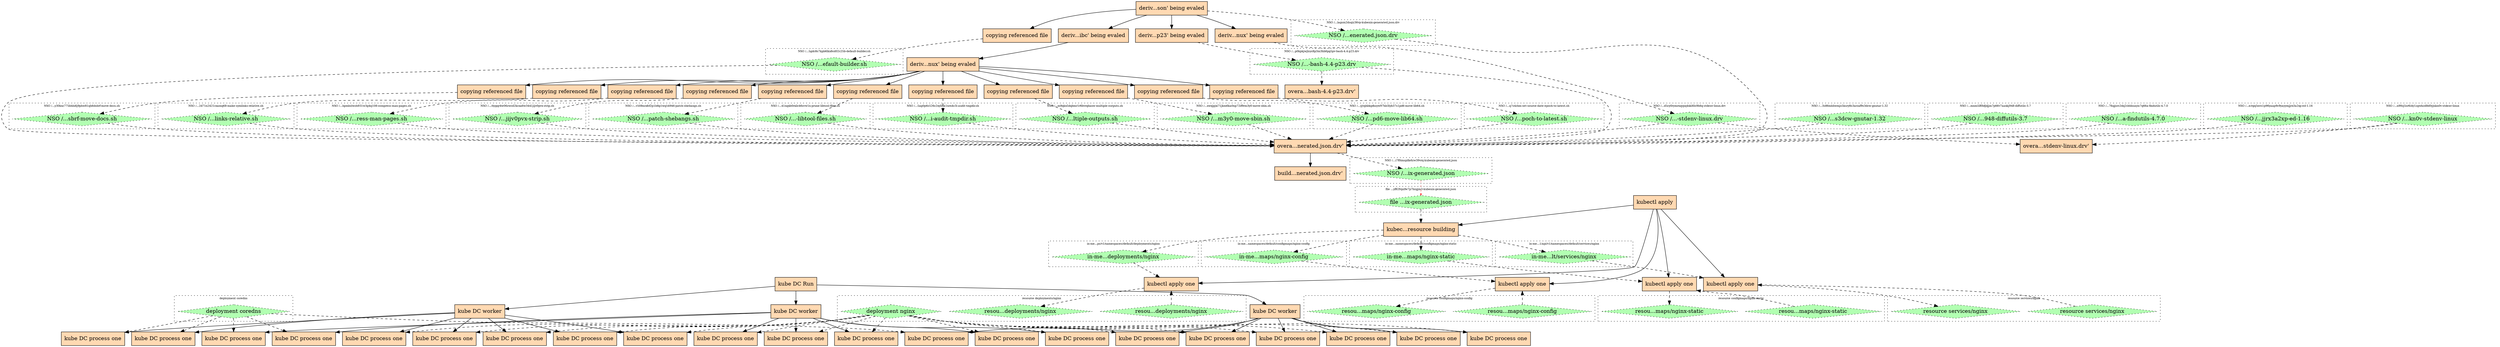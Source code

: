digraph u {
node [style=filled];
"89154931130416" [id="89154931130416" label="copying referenced file" shape=rectangle fillcolor="#FFD9B2"]
"89154931130415" [id="89154931130415" label="deriv...son' being evaled" shape=rectangle fillcolor="#FFD9B2"]
"89154931130435" [id="89154931130435" label="copying referenced file" shape=rectangle fillcolor="#FFD9B2"]
"89154931130436" [id="89154931130436" label="copying referenced file" shape=rectangle fillcolor="#FFD9B2"]
"89154931130437" [id="89154931130437" label="copying referenced file" shape=rectangle fillcolor="#FFD9B2"]
"89154931130438" [id="89154931130438" label="copying referenced file" shape=rectangle fillcolor="#FFD9B2"]
"89154931130439" [id="89154931130439" label="copying referenced file" shape=rectangle fillcolor="#FFD9B2"]
"89154931130440" [id="89154931130440" label="copying referenced file" shape=rectangle fillcolor="#FFD9B2"]
"89154931130441" [id="89154931130441" label="copying referenced file" shape=rectangle fillcolor="#FFD9B2"]
"89154931130442" [id="89154931130442" label="copying referenced file" shape=rectangle fillcolor="#FFD9B2"]
"89154931130443" [id="89154931130443" label="copying referenced file" shape=rectangle fillcolor="#FFD9B2"]
"89154931130444" [id="89154931130444" label="copying referenced file" shape=rectangle fillcolor="#FFD9B2"]
"89154931130445" [id="89154931130445" label="copying referenced file" shape=rectangle fillcolor="#FFD9B2"]
"89154931130433" [id="89154931130433" label="deriv...nux' being evaled" shape=rectangle fillcolor="#FFD9B2"]
"89154931130424" [id="89154931130424" label="deriv...ibc' being evaled" shape=rectangle fillcolor="#FFD9B2"]
"89154931130739" [id="89154931130739" label="deriv...p23' being evaled" shape=rectangle fillcolor="#FFD9B2"]
"89154931130883" [id="89154931130883" label="deriv...nux' being evaled" shape=rectangle fillcolor="#FFD9B2"]
"60967060766726" [id="60967060766726" label="overa...stdenv-linux.drv'" shape=rectangle fillcolor="#FFD9B2"]
"60967060766725" [id="60967060766725" label="overa...bash-4.4-p23.drv'" shape=rectangle fillcolor="#FFD9B2"]
"60967060766727" [id="60967060766727" label="build...nerated.json.drv'" shape=rectangle fillcolor="#FFD9B2"]
"60967060766724" [id="60967060766724" label="overa...nerated.json.drv'" shape=rectangle fillcolor="#FFD9B2"]
"ex://kube-DeploymentController-Run-01EJP9R4ETBCWRTMARMD3SRW6M" [id="ex://kube-DeploymentController-Run-01EJP9R4ETBCWRTMARMD3SRW6M" label="kube DC Run" shape=rectangle fillcolor="#FFD9B2"]
"ex://kube-DeploymentController-worker-01EJP9R6QFH6H43Q6CWFY2PJMR" [id="ex://kube-DeploymentController-worker-01EJP9R6QFH6H43Q6CWFY2PJMR" label="kube DC worker" shape=rectangle fillcolor="#FFD9B2"]
"ex://kube-DeploymentController-worker-01EJP9R6Q7E8JR50CQTPKDW2SS" [id="ex://kube-DeploymentController-worker-01EJP9R6Q7E8JR50CQTPKDW2SS" label="kube DC worker" shape=rectangle fillcolor="#FFD9B2"]
"ex://kube-DeploymentController-worker-01EJP9R6Q8JJ01VPENHSEEAGFV" [id="ex://kube-DeploymentController-worker-01EJP9R6Q8JJ01VPENHSEEAGFV" label="kube DC worker" shape=rectangle fillcolor="#FFD9B2"]
"ex://kube-DeploymentController-worker-processNextWorkItem-01EJP9R9DQMVTFBF07CYJQM5CF" [id="ex://kube-DeploymentController-worker-processNextWorkItem-01EJP9R9DQMVTFBF07CYJQM5CF" label="kube DC process one" shape=rectangle fillcolor="#FFD9B2"]
"ex://kube-DeploymentController-worker-processNextWorkItem-01EJP9RDSXB6Z116C8JAEG6CRF" [id="ex://kube-DeploymentController-worker-processNextWorkItem-01EJP9RDSXB6Z116C8JAEG6CRF" label="kube DC process one" shape=rectangle fillcolor="#FFD9B2"]
"ex://kube-DeploymentController-worker-processNextWorkItem-01EJP9RTNH8ERENR0A5JR7W7FJ" [id="ex://kube-DeploymentController-worker-processNextWorkItem-01EJP9RTNH8ERENR0A5JR7W7FJ" label="kube DC process one" shape=rectangle fillcolor="#FFD9B2"]
"ex://kube-DeploymentController-worker-processNextWorkItem-01EJP9RE72V4KXXSKCYZ6PDSEZ" [id="ex://kube-DeploymentController-worker-processNextWorkItem-01EJP9RE72V4KXXSKCYZ6PDSEZ" label="kube DC process one" shape=rectangle fillcolor="#FFD9B2"]
"ex://kube-DeploymentController-worker-processNextWorkItem-01EJP9RXYFQKCGXANTJXHM6S6Y" [id="ex://kube-DeploymentController-worker-processNextWorkItem-01EJP9RXYFQKCGXANTJXHM6S6Y" label="kube DC process one" shape=rectangle fillcolor="#FFD9B2"]
"ex://kubectl-apply-builder-01EJP9RCQ1Y5Q05S9BEP0N17D2" [id="ex://kubectl-apply-builder-01EJP9RCQ1Y5Q05S9BEP0N17D2" label="kubec...resource building" shape=rectangle fillcolor="#FFD9B2"]
"ex://kubectl-apply-one-01EJP9RDP6M59FTSSRFK74JKSD" [id="ex://kubectl-apply-one-01EJP9RDP6M59FTSSRFK74JKSD" label="kubectl apply one" shape=rectangle fillcolor="#FFD9B2"]
"ex://kubectl-apply-one-01EJP9RDSYQ8BXNDKD34BPEVV5" [id="ex://kubectl-apply-one-01EJP9RDSYQ8BXNDKD34BPEVV5" label="kubectl apply one" shape=rectangle fillcolor="#FFD9B2"]
"ex://kubectl-apply-one-01EJP9REENA5M3JB3ECSTCDZ3D" [id="ex://kubectl-apply-one-01EJP9REENA5M3JB3ECSTCDZ3D" label="kubectl apply one" shape=rectangle fillcolor="#FFD9B2"]
"ex://kubectl-apply-one-01EJP9REJJBGX9ZERMGAEVWEAY" [id="ex://kubectl-apply-one-01EJP9REJJBGX9ZERMGAEVWEAY" label="kubectl apply one" shape=rectangle fillcolor="#FFD9B2"]
"ex://kubectl-apply-01EJP9RCAVZB25SQGSVJGAV4V9" [id="ex://kubectl-apply-01EJP9RCAVZB25SQGSVJGAV4V9" label="kubectl apply" shape=rectangle fillcolor="#FFD9B2"]
"ex://kube-DeploymentController-worker-processNextWorkItem-01EJP9RR0SB8V90BRMKW65F7D9" [id="ex://kube-DeploymentController-worker-processNextWorkItem-01EJP9RR0SB8V90BRMKW65F7D9" label="kube DC process one" shape=rectangle fillcolor="#FFD9B2"]
"ex://kube-DeploymentController-worker-processNextWorkItem-01EJP9RV4813SGSYFYRYV49J0X" [id="ex://kube-DeploymentController-worker-processNextWorkItem-01EJP9RV4813SGSYFYRYV49J0X" label="kube DC process one" shape=rectangle fillcolor="#FFD9B2"]
"ex://kube-DeploymentController-worker-processNextWorkItem-01EJP9RVQ4HGWHP60XA2J5CSNZ" [id="ex://kube-DeploymentController-worker-processNextWorkItem-01EJP9RVQ4HGWHP60XA2J5CSNZ" label="kube DC process one" shape=rectangle fillcolor="#FFD9B2"]
"ex://kube-DeploymentController-worker-processNextWorkItem-01EJP9RV7AQX4HN3MYH19P8P5V" [id="ex://kube-DeploymentController-worker-processNextWorkItem-01EJP9RV7AQX4HN3MYH19P8P5V" label="kube DC process one" shape=rectangle fillcolor="#FFD9B2"]
"ex://kube-DeploymentController-worker-processNextWorkItem-01EJP9RVHA6DK0V7GN9WH4HFGD" [id="ex://kube-DeploymentController-worker-processNextWorkItem-01EJP9RVHA6DK0V7GN9WH4HFGD" label="kube DC process one" shape=rectangle fillcolor="#FFD9B2"]
"ex://kube-DeploymentController-worker-processNextWorkItem-01EJP9RVM1VE5XY8YYDJR4DVC1" [id="ex://kube-DeploymentController-worker-processNextWorkItem-01EJP9RVM1VE5XY8YYDJR4DVC1" label="kube DC process one" shape=rectangle fillcolor="#FFD9B2"]
"ex://kube-DeploymentController-worker-processNextWorkItem-01EJP9RAMKA8S8S5BMJA0E5MTE" [id="ex://kube-DeploymentController-worker-processNextWorkItem-01EJP9RAMKA8S8S5BMJA0E5MTE" label="kube DC process one" shape=rectangle fillcolor="#FFD9B2"]
"ex://kube-DeploymentController-worker-processNextWorkItem-01EJP9RY0NMZ9J8C72FES14C7Y" [id="ex://kube-DeploymentController-worker-processNextWorkItem-01EJP9RY0NMZ9J8C72FES14C7Y" label="kube DC process one" shape=rectangle fillcolor="#FFD9B2"]
"ex://kube-DeploymentController-worker-processNextWorkItem-01EJP9RX737YVMRJNW04W8MM0Q" [id="ex://kube-DeploymentController-worker-processNextWorkItem-01EJP9RX737YVMRJNW04W8MM0Q" label="kube DC process one" shape=rectangle fillcolor="#FFD9B2"]
"ex://kube-DeploymentController-worker-processNextWorkItem-01EJP9RY2FDEW8G382AJECQ03Z" [id="ex://kube-DeploymentController-worker-processNextWorkItem-01EJP9RY2FDEW8G382AJECQ03Z" label="kube DC process one" shape=rectangle fillcolor="#FFD9B2"]
"ex://kube-DeploymentController-worker-processNextWorkItem-01EJP9R9GH6AWYYQ725XW5A32M" [id="ex://kube-DeploymentController-worker-processNextWorkItem-01EJP9R9GH6AWYYQ725XW5A32M" label="kube DC process one" shape=rectangle fillcolor="#FFD9B2"]
"ex://kube-DeploymentController-worker-processNextWorkItem-01EJP9RDXFMFD27ERA78811GTE" [id="ex://kube-DeploymentController-worker-processNextWorkItem-01EJP9RDXFMFD27ERA78811GTE" label="kube DC process one" shape=rectangle fillcolor="#FFD9B2"]
"ex://kube-DeploymentController-worker-processNextWorkItem-01EJP9RE98R4XKYN7NV8HP95D9" [id="ex://kube-DeploymentController-worker-processNextWorkItem-01EJP9RE98R4XKYN7NV8HP95D9" label="kube DC process one" shape=rectangle fillcolor="#FFD9B2"]
"ex://kube-DeploymentController-worker-processNextWorkItem-01EJP9RVX4KHT1D9DY967NSGFY" [id="ex://kube-DeploymentController-worker-processNextWorkItem-01EJP9RVX4KHT1D9DY967NSGFY" label="kube DC process one" shape=rectangle fillcolor="#FFD9B2"]
"ex://kube-DeploymentController-worker-processNextWorkItem-01EJP9RX9EXDE6QB3NK1MMCKFC" [id="ex://kube-DeploymentController-worker-processNextWorkItem-01EJP9RX9EXDE6QB3NK1MMCKFC" label="kube DC process one" shape=rectangle fillcolor="#FFD9B2"]
"ex://kube-DeploymentController-worker-processNextWorkItem-01EJP9R9FV2M20K553R4BE5CQ5" [id="ex://kube-DeploymentController-worker-processNextWorkItem-01EJP9R9FV2M20K553R4BE5CQ5" label="kube DC process one" shape=rectangle fillcolor="#FFD9B2"]
subgraph "cluster_e:///nix/store/9krlzvny65gdc8s7kpb6lkx8cd02c25b-default-builder.sh" {
id="e:///nix/store/9krlzvny65gdc8s7kpb6lkx8cd02c25b-default-builder.sh";
style=dotted;
fontsize=7;
label="NSO /...5gdc8s7kpb6lkx8cd02c25b-default-builder.sh";
"i:///nix/store/9krlzvny65gdc8s7kpb6lkx8cd02c25b-default-builder.sh";
}
subgraph "cluster_e:///nix/store/mjjy30kxz775bhhi6j9phw81qh6dsbrf-move-docs.sh" {
id="e:///nix/store/mjjy30kxz775bhhi6j9phw81qh6dsbrf-move-docs.sh";
style=dotted;
fontsize=7;
label="NSO /...y30kxz775bhhi6j9phw81qh6dsbrf-move-docs.sh";
"i:///nix/store/mjjy30kxz775bhhi6j9phw81qh6dsbrf-move-docs.sh";
}
subgraph "cluster_e:///nix/store/kxw6q8v6isaqjm702d71n2421cxamq68-make-symlinks-relative.sh" {
id="e:///nix/store/kxw6q8v6isaqjm702d71n2421cxamq68-make-symlinks-relative.sh";
style=dotted;
fontsize=7;
label="NSO /...2d71n2421cxamq68-make-symlinks-relative.sh";
"i:///nix/store/kxw6q8v6isaqjm702d71n2421cxamq68-make-symlinks-relative.sh";
}
subgraph "cluster_e:///nix/store/rvg5a5nwa7cihpmbzlwzh931w3g4q108-compress-man-pages.sh" {
id="e:///nix/store/rvg5a5nwa7cihpmbzlwzh931w3g4q108-compress-man-pages.sh";
style=dotted;
fontsize=7;
label="NSO /...hpmbzlwzh931w3g4q108-compress-man-pages.sh";
"i:///nix/store/rvg5a5nwa7cihpmbzlwzh931w3g4q108-compress-man-pages.sh";
}
subgraph "cluster_e:///nix/store/4ygqr4w06zwcd2kcxa6w3441jijv0pvx-strip.sh" {
id="e:///nix/store/4ygqr4w06zwcd2kcxa6w3441jijv0pvx-strip.sh";
style=dotted;
fontsize=7;
label="NSO /.../4ygqr4w06zwcd2kcxa6w3441jijv0pvx-strip.sh";
"i:///nix/store/4ygqr4w06zwcd2kcxa6w3441jijv0pvx-strip.sh";
}
subgraph "cluster_e:///nix/store/6k829xz9v508ncxfcf2p1b8g1wq54946-patch-shebangs.sh" {
id="e:///nix/store/6k829xz9v508ncxfcf2p1b8g1wq54946-patch-shebangs.sh";
style=dotted;
fontsize=7;
label="NSO /...v508ncxfcf2p1b8g1wq54946-patch-shebangs.sh";
"i:///nix/store/6k829xz9v508ncxfcf2p1b8g1wq54946-patch-shebangs.sh";
}
subgraph "cluster_e:///nix/store/cickvswrvann041nqxb0rxilc46svw1n-prune-libtool-files.sh" {
id="e:///nix/store/cickvswrvann041nqxb0rxilc46svw1n-prune-libtool-files.sh";
style=dotted;
fontsize=7;
label="NSO /...41nqxb0rxilc46svw1n-prune-libtool-files.sh";
"i:///nix/store/cickvswrvann041nqxb0rxilc46svw1n-prune-libtool-files.sh";
}
subgraph "cluster_e:///nix/store/8zxndz5ag0p6s526c2xyllhk1nrn4c3i-audit-tmpdir.sh" {
id="e:///nix/store/8zxndz5ag0p6s526c2xyllhk1nrn4c3i-audit-tmpdir.sh";
style=dotted;
fontsize=7;
label="NSO /...5ag0p6s526c2xyllhk1nrn4c3i-audit-tmpdir.sh";
"i:///nix/store/8zxndz5ag0p6s526c2xyllhk1nrn4c3i-audit-tmpdir.sh";
}
subgraph "cluster_e:///nix/store/1i5y55x4b4m9qkx5dqbmr1r6bvrqbanw-multiple-outputs.sh" {
id="e:///nix/store/1i5y55x4b4m9qkx5dqbmr1r6bvrqbanw-multiple-outputs.sh";
style=dotted;
fontsize=7;
label="NSO /...m9qkx5dqbmr1r6bvrqbanw-multiple-outputs.sh";
"i:///nix/store/1i5y55x4b4m9qkx5dqbmr1r6bvrqbanw-multiple-outputs.sh";
}
subgraph "cluster_e:///nix/store/kd4xwxjpjxi71jkm6ka0np72if9rm3y0-move-sbin.sh" {
id="e:///nix/store/kd4xwxjpjxi71jkm6ka0np72if9rm3y0-move-sbin.sh";
style=dotted;
fontsize=7;
label="NSO /...xwxjpjxi71jkm6ka0np72if9rm3y0-move-sbin.sh";
"i:///nix/store/kd4xwxjpjxi71jkm6ka0np72if9rm3y0-move-sbin.sh";
}
subgraph "cluster_e:///nix/store/fyaryjvghbkpfnsyw97hb3lyb37s1pd6-move-lib64.sh" {
id="e:///nix/store/fyaryjvghbkpfnsyw97hb3lyb37s1pd6-move-lib64.sh";
style=dotted;
fontsize=7;
label="NSO /...yjvghbkpfnsyw97hb3lyb37s1pd6-move-lib64.sh";
"i:///nix/store/fyaryjvghbkpfnsyw97hb3lyb37s1pd6-move-lib64.sh";
}
subgraph "cluster_e:///nix/store/ngg1cv31c8c7bcm2n8ww4g06nq7s4zhm-set-source-date-epoch-to-latest.sh" {
id="e:///nix/store/ngg1cv31c8c7bcm2n8ww4g06nq7s4zhm-set-source-date-epoch-to-latest.sh";
style=dotted;
fontsize=7;
label="NSO /...q7s4zhm-set-source-date-epoch-to-latest.sh";
"i:///nix/store/ngg1cv31c8c7bcm2n8ww4g06nq7s4zhm-set-source-date-epoch-to-latest.sh";
}
subgraph "cluster_en://https://192.168.1.1/api/v1/namespaces/default/services/nginx" {
id="en://https://192.168.1.1/api/v1/namespaces/default/services/nginx";
style=dotted;
fontsize=7;
label="resource services/nginx";
"i://https://192.168.1.1/api/v1/namespaces/default/services/nginx?ulid=01EJP9REKAW44WKNW8CC1A80V0";
"i://https://192.168.1.1/api/v1/namespaces/default/services/nginx?ulid=01EJP9REP7AB85EW3554GWPR7H";
}
subgraph "cluster_e:///nix/store/4qry96ap0kpkjwjlsyc8p3m3hh6pg5pv-bash-4.4-p23.drv" {
id="e:///nix/store/4qry96ap0kpkjwjlsyc8p3m3hh6pg5pv-bash-4.4-p23.drv";
style=dotted;
fontsize=7;
label="NSO /...p0kpkjwjlsyc8p3m3hh6pg5pv-bash-4.4-p23.drv";
"i:///nix/store/4qry96ap0kpkjwjlsyc8p3m3hh6pg5pv-bash-4.4-p23.drv";
}
subgraph "cluster_e:///nix/store/6ik4ci6d5cy0rymrnqypq4xkl6ls9h6q-stdenv-linux.drv" {
id="e:///nix/store/6ik4ci6d5cy0rymrnqypq4xkl6ls9h6q-stdenv-linux.drv";
style=dotted;
fontsize=7;
label="NSO /...d5cy0rymrnqypq4xkl6ls9h6q-stdenv-linux.drv";
"i:///nix/store/6ik4ci6d5cy0rymrnqypq4xkl6ls9h6q-stdenv-linux.drv";
}
subgraph "cluster_e:///nix/store/mkfqzlb86s6c1vr0llagsm2dsqiz36vp-kubenix-generated.json.drv" {
id="e:///nix/store/mkfqzlb86s6c1vr0llagsm2dsqiz36vp-kubenix-generated.json.drv";
style=dotted;
fontsize=7;
label="NSO /...lagsm2dsqiz36vp-kubenix-generated.json.drv";
"i:///nix/store/mkfqzlb86s6c1vr0llagsm2dsqiz36vp-kubenix-generated.json.drv";
}
subgraph "cluster_e:///nix/store/yzpn99zj5sr6i4y1zgwkzd8d0yjnkn0v-stdenv-linux" {
id="e:///nix/store/yzpn99zj5sr6i4y1zgwkzd8d0yjnkn0v-stdenv-linux";
style=dotted;
fontsize=7;
label="NSO /...n99zj5sr6i4y1zgwkzd8d0yjnkn0v-stdenv-linux";
"i:///nix/store/yzpn99zj5sr6i4y1zgwkzd8d0yjnkn0v-stdenv-linux";
}
subgraph "cluster_e:///nix/store/ca3s86mhhwmjs5ksry8s3arzaf9s3dcw-gnutar-1.32" {
id="e:///nix/store/ca3s86mhhwmjs5ksry8s3arzaf9s3dcw-gnutar-1.32";
style=dotted;
fontsize=7;
label="NSO /...3s86mhhwmjs5ksry8s3arzaf9s3dcw-gnutar-1.32";
"i:///nix/store/ca3s86mhhwmjs5ksry8s3arzaf9s3dcw-gnutar-1.32";
}
subgraph "cluster_e:///nix/store/cgldmnm5lf0bfjdjjm7p66v7aaxkj948-diffutils-3.7" {
id="e:///nix/store/cgldmnm5lf0bfjdjjm7p66v7aaxkj948-diffutils-3.7";
style=dotted;
fontsize=7;
label="NSO /...mnm5lf0bfjdjjm7p66v7aaxkj948-diffutils-3.7";
"i:///nix/store/cgldmnm5lf0bfjdjjm7p66v7aaxkj948-diffutils-3.7";
}
subgraph "cluster_e:///nix/store/ql9k257fsgjsrc2dq2cbhhsayis7q66a-findutils-4.7.0" {
id="e:///nix/store/ql9k257fsgjsrc2dq2cbhhsayis7q66a-findutils-4.7.0";
style=dotted;
fontsize=7;
label="NSO /...7fsgjsrc2dq2cbhhsayis7q66a-findutils-4.7.0";
"i:///nix/store/ql9k257fsgjsrc2dq2cbhhsayis7q66a-findutils-4.7.0";
}
subgraph "cluster_e:///nix/store/rgq5nvs1p96yaap9c9yayymjjrx3a2xp-ed-1.16" {
id="e:///nix/store/rgq5nvs1p96yaap9c9yayymjjrx3a2xp-ed-1.16";
style=dotted;
fontsize=7;
label="NSO /...e/rgq5nvs1p96yaap9c9yayymjjrx3a2xp-ed-1.16";
"i:///nix/store/rgq5nvs1p96yaap9c9yayymjjrx3a2xp-ed-1.16";
}
subgraph "cluster_e:///nix/store/ib4k4scpagnidi7f0imsplfa6zw39vrq-kubenix-generated.json" {
id="e:///nix/store/ib4k4scpagnidi7f0imsplfa6zw39vrq-kubenix-generated.json";
style=dotted;
fontsize=7;
label="NSO /...i7f0imsplfa6zw39vrq-kubenix-generated.json";
"i:///nix/store/ib4k4scpagnidi7f0imsplfa6zw39vrq-kubenix-generated.json";
}
subgraph "cluster_en:///apis/apps/v1/namespaces/kube-system/deployments/coredns" {
id="en:///apis/apps/v1/namespaces/kube-system/deployments/coredns";
style=dotted;
fontsize=7;
label="deployment coredns";
"i:///apis/apps/v1/namespaces/kube-system/deployments/coredns?gen=1";
}
subgraph "cluster_en://in-memory-/apis/apps/v1/namespaces/default/deployments/nginx" {
id="en://in-memory-/apis/apps/v1/namespaces/default/deployments/nginx";
style=dotted;
fontsize=7;
label="in-me...ps/v1/namespaces/default/deployments/nginx";
"i://in-memory-/apis/apps/v1/namespaces/default/deployments/nginx?ulid=01EJP9RDM2KBXHW0N01QMZSCTZ";
}
subgraph "cluster_en://in-memory-https://192.168.1.1/api/v1/namespaces/default/configmaps/nginx-config" {
id="en://in-memory-https://192.168.1.1/api/v1/namespaces/default/configmaps/nginx-config";
style=dotted;
fontsize=7;
label="in-me...namespaces/default/configmaps/nginx-config";
"i://in-memory-https://192.168.1.1/api/v1/namespaces/default/configmaps/nginx-config?ulid=01EJP9RDMY6BEN4XZBX83ZX0AW";
}
subgraph "cluster_en://in-memory-https://192.168.1.1/api/v1/namespaces/default/configmaps/nginx-static" {
id="en://in-memory-https://192.168.1.1/api/v1/namespaces/default/configmaps/nginx-static";
style=dotted;
fontsize=7;
label="in-me...namespaces/default/configmaps/nginx-static";
"i://in-memory-https://192.168.1.1/api/v1/namespaces/default/configmaps/nginx-static?ulid=01EJP9RDN6VFPTHWG7P6NBGWFC";
}
subgraph "cluster_en://in-memory-https://192.168.1.1/api/v1/namespaces/default/services/nginx" {
id="en://in-memory-https://192.168.1.1/api/v1/namespaces/default/services/nginx";
style=dotted;
fontsize=7;
label="in-me...1/api/v1/namespaces/default/services/nginx";
"i://in-memory-https://192.168.1.1/api/v1/namespaces/default/services/nginx?ulid=01EJP9RDNKD3K51RJACSTS28PA";
}
subgraph "cluster_en:///apis/apps/v1/namespaces/default/deployments/nginx" {
id="en:///apis/apps/v1/namespaces/default/deployments/nginx";
style=dotted;
fontsize=7;
label="resource deployments/nginx";
"i:///apis/apps/v1/namespaces/default/deployments/nginx?ulid=01EJP9RDPT8G67DTE7VN8XX7CX";
"i:///apis/apps/v1/namespaces/default/deployments/nginx?ulid=01EJP9RDS7VP68NAQGK4CFW6VH";
"i:///apis/apps/v1/namespaces/default/deployments/nginx?gen=1";
}
subgraph "cluster_en://https://192.168.1.1/api/v1/namespaces/default/configmaps/nginx-config" {
id="en://https://192.168.1.1/api/v1/namespaces/default/configmaps/nginx-config";
style=dotted;
fontsize=7;
label="resource configmaps/nginx-config";
"i://https://192.168.1.1/api/v1/namespaces/default/configmaps/nginx-config?ulid=01EJP9RDTFQFNCK6GYB5DNJY0Z";
"i://https://192.168.1.1/api/v1/namespaces/default/configmaps/nginx-config?ulid=01EJP9RE2ZXX51FPC9WT303FQB";
}
subgraph "cluster_en://https://192.168.1.1/api/v1/namespaces/default/configmaps/nginx-static" {
id="en://https://192.168.1.1/api/v1/namespaces/default/configmaps/nginx-static";
style=dotted;
fontsize=7;
label="resource configmaps/nginx-static";
"i://https://192.168.1.1/api/v1/namespaces/default/configmaps/nginx-static?ulid=01EJP9REFBRQDS6A0JNZF73E80";
"i://https://192.168.1.1/api/v1/namespaces/default/configmaps/nginx-static?ulid=01EJP9REHF3W1074H5NWN2MF90";
}
subgraph "cluster_en://file:///nix/store/va46ws49g08xvyf82fvpzfw7p7bzgjm3-kubenix-generated.json" {
id="en://file:///nix/store/va46ws49g08xvyf82fvpzfw7p7bzgjm3-kubenix-generated.json";
style=dotted;
fontsize=7;
label="file ...yf82fvpzfw7p7bzgjm3-kubenix-generated.json";
"i://file:///nix/store/va46ws49g08xvyf82fvpzfw7p7bzgjm3-kubenix-generated.json?ulid=01EJP9RCQ95JT85A4AJNP67V6C";
}
"i:///nix/store/4ygqr4w06zwcd2kcxa6w3441jijv0pvx-strip.sh" [id="i:///nix/store/4ygqr4w06zwcd2kcxa6w3441jijv0pvx-strip.sh" fillcolor="#B2FFB2" label="NSO /...jijv0pvx-strip.sh" style="dotted, filled" shape=diamond];
"i:///nix/store/6k829xz9v508ncxfcf2p1b8g1wq54946-patch-shebangs.sh" [id="i:///nix/store/6k829xz9v508ncxfcf2p1b8g1wq54946-patch-shebangs.sh" fillcolor="#B2FFB2" label="NSO /...patch-shebangs.sh" style="dotted, filled" shape=diamond];
"i:///nix/store/8zxndz5ag0p6s526c2xyllhk1nrn4c3i-audit-tmpdir.sh" [id="i:///nix/store/8zxndz5ag0p6s526c2xyllhk1nrn4c3i-audit-tmpdir.sh" fillcolor="#B2FFB2" label="NSO /...i-audit-tmpdir.sh" style="dotted, filled" shape=diamond];
"i:///nix/store/9krlzvny65gdc8s7kpb6lkx8cd02c25b-default-builder.sh" [id="i:///nix/store/9krlzvny65gdc8s7kpb6lkx8cd02c25b-default-builder.sh" fillcolor="#B2FFB2" label="NSO /...efault-builder.sh" style="dotted, filled" shape=diamond];
"i:///nix/store/cickvswrvann041nqxb0rxilc46svw1n-prune-libtool-files.sh" [id="i:///nix/store/cickvswrvann041nqxb0rxilc46svw1n-prune-libtool-files.sh" fillcolor="#B2FFB2" label="NSO /...-libtool-files.sh" style="dotted, filled" shape=diamond];
"i:///nix/store/kd4xwxjpjxi71jkm6ka0np72if9rm3y0-move-sbin.sh" [id="i:///nix/store/kd4xwxjpjxi71jkm6ka0np72if9rm3y0-move-sbin.sh" fillcolor="#B2FFB2" label="NSO /...m3y0-move-sbin.sh" style="dotted, filled" shape=diamond];
"i:///nix/store/kxw6q8v6isaqjm702d71n2421cxamq68-make-symlinks-relative.sh" [id="i:///nix/store/kxw6q8v6isaqjm702d71n2421cxamq68-make-symlinks-relative.sh" fillcolor="#B2FFB2" label="NSO /...links-relative.sh" style="dotted, filled" shape=diamond];
"i:///nix/store/mjjy30kxz775bhhi6j9phw81qh6dsbrf-move-docs.sh" [id="i:///nix/store/mjjy30kxz775bhhi6j9phw81qh6dsbrf-move-docs.sh" fillcolor="#B2FFB2" label="NSO /...sbrf-move-docs.sh" style="dotted, filled" shape=diamond];
"i:///nix/store/rvg5a5nwa7cihpmbzlwzh931w3g4q108-compress-man-pages.sh" [id="i:///nix/store/rvg5a5nwa7cihpmbzlwzh931w3g4q108-compress-man-pages.sh" fillcolor="#B2FFB2" label="NSO /...ress-man-pages.sh" style="dotted, filled" shape=diamond];
"i:///nix/store/fyaryjvghbkpfnsyw97hb3lyb37s1pd6-move-lib64.sh" [id="i:///nix/store/fyaryjvghbkpfnsyw97hb3lyb37s1pd6-move-lib64.sh" fillcolor="#B2FFB2" label="NSO /...pd6-move-lib64.sh" style="dotted, filled" shape=diamond];
"i:///nix/store/ngg1cv31c8c7bcm2n8ww4g06nq7s4zhm-set-source-date-epoch-to-latest.sh" [id="i:///nix/store/ngg1cv31c8c7bcm2n8ww4g06nq7s4zhm-set-source-date-epoch-to-latest.sh" fillcolor="#B2FFB2" label="NSO /...poch-to-latest.sh" style="dotted, filled" shape=diamond];
"i:///nix/store/4qry96ap0kpkjwjlsyc8p3m3hh6pg5pv-bash-4.4-p23.drv" [id="i:///nix/store/4qry96ap0kpkjwjlsyc8p3m3hh6pg5pv-bash-4.4-p23.drv" fillcolor="#B2FFB2" label="NSO /...-bash-4.4-p23.drv" style="dotted, filled" shape=diamond];
"i:///nix/store/mkfqzlb86s6c1vr0llagsm2dsqiz36vp-kubenix-generated.json.drv" [id="i:///nix/store/mkfqzlb86s6c1vr0llagsm2dsqiz36vp-kubenix-generated.json.drv" fillcolor="#B2FFB2" label="NSO /...enerated.json.drv" style="dotted, filled" shape=diamond];
"i:///nix/store/6ik4ci6d5cy0rymrnqypq4xkl6ls9h6q-stdenv-linux.drv" [id="i:///nix/store/6ik4ci6d5cy0rymrnqypq4xkl6ls9h6q-stdenv-linux.drv" fillcolor="#B2FFB2" label="NSO /...-stdenv-linux.drv" style="dotted, filled" shape=diamond];
"i:///nix/store/1i5y55x4b4m9qkx5dqbmr1r6bvrqbanw-multiple-outputs.sh" [id="i:///nix/store/1i5y55x4b4m9qkx5dqbmr1r6bvrqbanw-multiple-outputs.sh" fillcolor="#B2FFB2" label="NSO /...ltiple-outputs.sh" style="dotted, filled" shape=diamond];
"i:///nix/store/ca3s86mhhwmjs5ksry8s3arzaf9s3dcw-gnutar-1.32" [id="i:///nix/store/ca3s86mhhwmjs5ksry8s3arzaf9s3dcw-gnutar-1.32" fillcolor="#B2FFB2" label="NSO /...s3dcw-gnutar-1.32" style="dotted, filled" shape=diamond];
"i:///nix/store/cgldmnm5lf0bfjdjjm7p66v7aaxkj948-diffutils-3.7" [id="i:///nix/store/cgldmnm5lf0bfjdjjm7p66v7aaxkj948-diffutils-3.7" fillcolor="#B2FFB2" label="NSO /...948-diffutils-3.7" style="dotted, filled" shape=diamond];
"i:///nix/store/ql9k257fsgjsrc2dq2cbhhsayis7q66a-findutils-4.7.0" [id="i:///nix/store/ql9k257fsgjsrc2dq2cbhhsayis7q66a-findutils-4.7.0" fillcolor="#B2FFB2" label="NSO /...a-findutils-4.7.0" style="dotted, filled" shape=diamond];
"i:///nix/store/rgq5nvs1p96yaap9c9yayymjjrx3a2xp-ed-1.16" [id="i:///nix/store/rgq5nvs1p96yaap9c9yayymjjrx3a2xp-ed-1.16" fillcolor="#B2FFB2" label="NSO /...jjrx3a2xp-ed-1.16" style="dotted, filled" shape=diamond];
"i:///nix/store/yzpn99zj5sr6i4y1zgwkzd8d0yjnkn0v-stdenv-linux" [id="i:///nix/store/yzpn99zj5sr6i4y1zgwkzd8d0yjnkn0v-stdenv-linux" fillcolor="#B2FFB2" label="NSO /...kn0v-stdenv-linux" style="dotted, filled" shape=diamond];
"i:///nix/store/ib4k4scpagnidi7f0imsplfa6zw39vrq-kubenix-generated.json" [id="i:///nix/store/ib4k4scpagnidi7f0imsplfa6zw39vrq-kubenix-generated.json" fillcolor="#B2FFB2" label="NSO /...ix-generated.json" style="dotted, filled" shape=diamond];
"i:///apis/apps/v1/namespaces/kube-system/deployments/coredns?gen=1" [id="i:///apis/apps/v1/namespaces/kube-system/deployments/coredns?gen=1" fillcolor="#B2FFB2" label="deployment coredns" style="dotted, filled" shape=diamond];
"i://in-memory-/apis/apps/v1/namespaces/default/deployments/nginx?ulid=01EJP9RDM2KBXHW0N01QMZSCTZ" [id="i://in-memory-/apis/apps/v1/namespaces/default/deployments/nginx?ulid=01EJP9RDM2KBXHW0N01QMZSCTZ" fillcolor="#B2FFB2" label="in-me...deployments/nginx" style="dotted, filled" shape=diamond];
"i:///apis/apps/v1/namespaces/default/deployments/nginx?ulid=01EJP9RDPT8G67DTE7VN8XX7CX" [id="i:///apis/apps/v1/namespaces/default/deployments/nginx?ulid=01EJP9RDPT8G67DTE7VN8XX7CX" fillcolor="#B2FFB2" label="resou...deployments/nginx" style="dotted, filled" shape=diamond];
"i:///apis/apps/v1/namespaces/default/deployments/nginx?ulid=01EJP9RDS7VP68NAQGK4CFW6VH" [id="i:///apis/apps/v1/namespaces/default/deployments/nginx?ulid=01EJP9RDS7VP68NAQGK4CFW6VH" fillcolor="#B2FFB2" label="resou...deployments/nginx" style="dotted, filled" shape=diamond];
"i://in-memory-https://192.168.1.1/api/v1/namespaces/default/configmaps/nginx-config?ulid=01EJP9RDMY6BEN4XZBX83ZX0AW" [id="i://in-memory-https://192.168.1.1/api/v1/namespaces/default/configmaps/nginx-config?ulid=01EJP9RDMY6BEN4XZBX83ZX0AW" fillcolor="#B2FFB2" label="in-me...maps/nginx-config" style="dotted, filled" shape=diamond];
"i://https://192.168.1.1/api/v1/namespaces/default/configmaps/nginx-config?ulid=01EJP9RDTFQFNCK6GYB5DNJY0Z" [id="i://https://192.168.1.1/api/v1/namespaces/default/configmaps/nginx-config?ulid=01EJP9RDTFQFNCK6GYB5DNJY0Z" fillcolor="#B2FFB2" label="resou...maps/nginx-config" style="dotted, filled" shape=diamond];
"i://https://192.168.1.1/api/v1/namespaces/default/configmaps/nginx-config?ulid=01EJP9RE2ZXX51FPC9WT303FQB" [id="i://https://192.168.1.1/api/v1/namespaces/default/configmaps/nginx-config?ulid=01EJP9RE2ZXX51FPC9WT303FQB" fillcolor="#B2FFB2" label="resou...maps/nginx-config" style="dotted, filled" shape=diamond];
"i://in-memory-https://192.168.1.1/api/v1/namespaces/default/configmaps/nginx-static?ulid=01EJP9RDN6VFPTHWG7P6NBGWFC" [id="i://in-memory-https://192.168.1.1/api/v1/namespaces/default/configmaps/nginx-static?ulid=01EJP9RDN6VFPTHWG7P6NBGWFC" fillcolor="#B2FFB2" label="in-me...maps/nginx-static" style="dotted, filled" shape=diamond];
"i://https://192.168.1.1/api/v1/namespaces/default/configmaps/nginx-static?ulid=01EJP9REFBRQDS6A0JNZF73E80" [id="i://https://192.168.1.1/api/v1/namespaces/default/configmaps/nginx-static?ulid=01EJP9REFBRQDS6A0JNZF73E80" fillcolor="#B2FFB2" label="resou...maps/nginx-static" style="dotted, filled" shape=diamond];
"i://https://192.168.1.1/api/v1/namespaces/default/configmaps/nginx-static?ulid=01EJP9REHF3W1074H5NWN2MF90" [id="i://https://192.168.1.1/api/v1/namespaces/default/configmaps/nginx-static?ulid=01EJP9REHF3W1074H5NWN2MF90" fillcolor="#B2FFB2" label="resou...maps/nginx-static" style="dotted, filled" shape=diamond];
"i://in-memory-https://192.168.1.1/api/v1/namespaces/default/services/nginx?ulid=01EJP9RDNKD3K51RJACSTS28PA" [id="i://in-memory-https://192.168.1.1/api/v1/namespaces/default/services/nginx?ulid=01EJP9RDNKD3K51RJACSTS28PA" fillcolor="#B2FFB2" label="in-me...lt/services/nginx" style="dotted, filled" shape=diamond];
"i://https://192.168.1.1/api/v1/namespaces/default/services/nginx?ulid=01EJP9REKAW44WKNW8CC1A80V0" [id="i://https://192.168.1.1/api/v1/namespaces/default/services/nginx?ulid=01EJP9REKAW44WKNW8CC1A80V0" fillcolor="#B2FFB2" label="resource services/nginx" style="dotted, filled" shape=diamond];
"i://https://192.168.1.1/api/v1/namespaces/default/services/nginx?ulid=01EJP9REP7AB85EW3554GWPR7H" [id="i://https://192.168.1.1/api/v1/namespaces/default/services/nginx?ulid=01EJP9REP7AB85EW3554GWPR7H" fillcolor="#B2FFB2" label="resource services/nginx" style="dotted, filled" shape=diamond];
"i://file:///nix/store/va46ws49g08xvyf82fvpzfw7p7bzgjm3-kubenix-generated.json?ulid=01EJP9RCQ95JT85A4AJNP67V6C" [id="i://file:///nix/store/va46ws49g08xvyf82fvpzfw7p7bzgjm3-kubenix-generated.json?ulid=01EJP9RCQ95JT85A4AJNP67V6C" fillcolor="#B2FFB2" label="file ...ix-generated.json" style="dotted, filled" shape=diamond];
"i:///apis/apps/v1/namespaces/default/deployments/nginx?gen=1" [id="i:///apis/apps/v1/namespaces/default/deployments/nginx?gen=1" fillcolor="#B2FFB2" label="deployment nginx" style="dotted, filled" shape=diamond];
"89154931130415" -> "89154931130416" [weight=25];
"89154931130433" -> "89154931130435" [weight=25];
"89154931130433" -> "89154931130436" [weight=25];
"89154931130433" -> "89154931130437" [weight=25];
"89154931130433" -> "89154931130438" [weight=25];
"89154931130433" -> "89154931130439" [weight=25];
"89154931130433" -> "89154931130440" [weight=25];
"89154931130433" -> "89154931130441" [weight=25];
"89154931130433" -> "89154931130442" [weight=25];
"89154931130433" -> "89154931130443" [weight=25];
"89154931130433" -> "89154931130444" [weight=25];
"89154931130433" -> "89154931130445" [weight=25];
"89154931130424" -> "89154931130433" [weight=25];
"89154931130415" -> "89154931130424" [weight=25];
"89154931130415" -> "89154931130739" [weight=25];
"89154931130415" -> "89154931130883" [weight=25];
"60967060766724" -> "60967060766727" [weight=25];
"ex://kube-DeploymentController-Run-01EJP9R4ETBCWRTMARMD3SRW6M" -> "ex://kube-DeploymentController-worker-01EJP9R6QFH6H43Q6CWFY2PJMR" [weight=25];
"ex://kube-DeploymentController-Run-01EJP9R4ETBCWRTMARMD3SRW6M" -> "ex://kube-DeploymentController-worker-01EJP9R6Q7E8JR50CQTPKDW2SS" [weight=25];
"ex://kube-DeploymentController-Run-01EJP9R4ETBCWRTMARMD3SRW6M" -> "ex://kube-DeploymentController-worker-01EJP9R6Q8JJ01VPENHSEEAGFV" [weight=25];
"ex://kube-DeploymentController-worker-01EJP9R6QFH6H43Q6CWFY2PJMR" -> "ex://kube-DeploymentController-worker-processNextWorkItem-01EJP9R9DQMVTFBF07CYJQM5CF" [weight=25];
"ex://kube-DeploymentController-worker-01EJP9R6Q8JJ01VPENHSEEAGFV" -> "ex://kube-DeploymentController-worker-processNextWorkItem-01EJP9RDSXB6Z116C8JAEG6CRF" [weight=25];
"ex://kube-DeploymentController-worker-01EJP9R6QFH6H43Q6CWFY2PJMR" -> "ex://kube-DeploymentController-worker-processNextWorkItem-01EJP9RTNH8ERENR0A5JR7W7FJ" [weight=25];
"ex://kube-DeploymentController-worker-01EJP9R6QFH6H43Q6CWFY2PJMR" -> "ex://kube-DeploymentController-worker-processNextWorkItem-01EJP9RE72V4KXXSKCYZ6PDSEZ" [weight=25];
"ex://kube-DeploymentController-worker-01EJP9R6QFH6H43Q6CWFY2PJMR" -> "ex://kube-DeploymentController-worker-processNextWorkItem-01EJP9RXYFQKCGXANTJXHM6S6Y" [weight=25];
"ex://kubectl-apply-01EJP9RCAVZB25SQGSVJGAV4V9" -> "ex://kubectl-apply-builder-01EJP9RCQ1Y5Q05S9BEP0N17D2" [weight=25];
"ex://kubectl-apply-01EJP9RCAVZB25SQGSVJGAV4V9" -> "ex://kubectl-apply-one-01EJP9RDP6M59FTSSRFK74JKSD" [weight=25];
"ex://kubectl-apply-01EJP9RCAVZB25SQGSVJGAV4V9" -> "ex://kubectl-apply-one-01EJP9RDSYQ8BXNDKD34BPEVV5" [weight=25];
"ex://kubectl-apply-01EJP9RCAVZB25SQGSVJGAV4V9" -> "ex://kubectl-apply-one-01EJP9REENA5M3JB3ECSTCDZ3D" [weight=25];
"ex://kubectl-apply-01EJP9RCAVZB25SQGSVJGAV4V9" -> "ex://kubectl-apply-one-01EJP9REJJBGX9ZERMGAEVWEAY" [weight=25];
"ex://kube-DeploymentController-worker-01EJP9R6Q7E8JR50CQTPKDW2SS" -> "ex://kube-DeploymentController-worker-processNextWorkItem-01EJP9RR0SB8V90BRMKW65F7D9" [weight=25];
"ex://kube-DeploymentController-worker-01EJP9R6Q8JJ01VPENHSEEAGFV" -> "ex://kube-DeploymentController-worker-processNextWorkItem-01EJP9RV4813SGSYFYRYV49J0X" [weight=25];
"ex://kube-DeploymentController-worker-01EJP9R6Q7E8JR50CQTPKDW2SS" -> "ex://kube-DeploymentController-worker-processNextWorkItem-01EJP9RVQ4HGWHP60XA2J5CSNZ" [weight=25];
"ex://kube-DeploymentController-worker-01EJP9R6Q7E8JR50CQTPKDW2SS" -> "ex://kube-DeploymentController-worker-processNextWorkItem-01EJP9RV7AQX4HN3MYH19P8P5V" [weight=25];
"ex://kube-DeploymentController-worker-01EJP9R6QFH6H43Q6CWFY2PJMR" -> "ex://kube-DeploymentController-worker-processNextWorkItem-01EJP9RVHA6DK0V7GN9WH4HFGD" [weight=25];
"ex://kube-DeploymentController-worker-01EJP9R6Q8JJ01VPENHSEEAGFV" -> "ex://kube-DeploymentController-worker-processNextWorkItem-01EJP9RVM1VE5XY8YYDJR4DVC1" [weight=25];
"ex://kube-DeploymentController-worker-01EJP9R6QFH6H43Q6CWFY2PJMR" -> "ex://kube-DeploymentController-worker-processNextWorkItem-01EJP9RAMKA8S8S5BMJA0E5MTE" [weight=25];
"ex://kube-DeploymentController-worker-01EJP9R6Q8JJ01VPENHSEEAGFV" -> "ex://kube-DeploymentController-worker-processNextWorkItem-01EJP9RY0NMZ9J8C72FES14C7Y" [weight=25];
"ex://kube-DeploymentController-worker-01EJP9R6Q8JJ01VPENHSEEAGFV" -> "ex://kube-DeploymentController-worker-processNextWorkItem-01EJP9RX737YVMRJNW04W8MM0Q" [weight=25];
"ex://kube-DeploymentController-worker-01EJP9R6Q7E8JR50CQTPKDW2SS" -> "ex://kube-DeploymentController-worker-processNextWorkItem-01EJP9RY2FDEW8G382AJECQ03Z" [weight=25];
"ex://kube-DeploymentController-worker-01EJP9R6Q7E8JR50CQTPKDW2SS" -> "ex://kube-DeploymentController-worker-processNextWorkItem-01EJP9R9GH6AWYYQ725XW5A32M" [weight=25];
"ex://kube-DeploymentController-worker-01EJP9R6Q7E8JR50CQTPKDW2SS" -> "ex://kube-DeploymentController-worker-processNextWorkItem-01EJP9RDXFMFD27ERA78811GTE" [weight=25];
"ex://kube-DeploymentController-worker-01EJP9R6Q8JJ01VPENHSEEAGFV" -> "ex://kube-DeploymentController-worker-processNextWorkItem-01EJP9RE98R4XKYN7NV8HP95D9" [weight=25];
"ex://kube-DeploymentController-worker-01EJP9R6QFH6H43Q6CWFY2PJMR" -> "ex://kube-DeploymentController-worker-processNextWorkItem-01EJP9RVX4KHT1D9DY967NSGFY" [weight=25];
"ex://kube-DeploymentController-worker-01EJP9R6Q7E8JR50CQTPKDW2SS" -> "ex://kube-DeploymentController-worker-processNextWorkItem-01EJP9RX9EXDE6QB3NK1MMCKFC" [weight=25];
"ex://kube-DeploymentController-worker-01EJP9R6Q8JJ01VPENHSEEAGFV" -> "ex://kube-DeploymentController-worker-processNextWorkItem-01EJP9R9FV2M20K553R4BE5CQ5" [weight=25];
"89154931130416" -> "i:///nix/store/9krlzvny65gdc8s7kpb6lkx8cd02c25b-default-builder.sh" [style=dashed weight=15];
"89154931130435" -> "i:///nix/store/mjjy30kxz775bhhi6j9phw81qh6dsbrf-move-docs.sh" [style=dashed weight=15];
"89154931130436" -> "i:///nix/store/kxw6q8v6isaqjm702d71n2421cxamq68-make-symlinks-relative.sh" [style=dashed weight=15];
"89154931130437" -> "i:///nix/store/rvg5a5nwa7cihpmbzlwzh931w3g4q108-compress-man-pages.sh" [style=dashed weight=15];
"89154931130438" -> "i:///nix/store/4ygqr4w06zwcd2kcxa6w3441jijv0pvx-strip.sh" [style=dashed weight=15];
"89154931130439" -> "i:///nix/store/6k829xz9v508ncxfcf2p1b8g1wq54946-patch-shebangs.sh" [style=dashed weight=15];
"89154931130440" -> "i:///nix/store/cickvswrvann041nqxb0rxilc46svw1n-prune-libtool-files.sh" [style=dashed weight=15];
"89154931130441" -> "i:///nix/store/8zxndz5ag0p6s526c2xyllhk1nrn4c3i-audit-tmpdir.sh" [style=dashed weight=15];
"89154931130442" -> "i:///nix/store/1i5y55x4b4m9qkx5dqbmr1r6bvrqbanw-multiple-outputs.sh" [style=dashed weight=15];
"89154931130443" -> "i:///nix/store/kd4xwxjpjxi71jkm6ka0np72if9rm3y0-move-sbin.sh" [style=dashed weight=15];
"89154931130444" -> "i:///nix/store/fyaryjvghbkpfnsyw97hb3lyb37s1pd6-move-lib64.sh" [style=dashed weight=15];
"89154931130445" -> "i:///nix/store/ngg1cv31c8c7bcm2n8ww4g06nq7s4zhm-set-source-date-epoch-to-latest.sh" [style=dashed weight=15];
"89154931130739" -> "i:///nix/store/4qry96ap0kpkjwjlsyc8p3m3hh6pg5pv-bash-4.4-p23.drv" [style=dashed weight=15];
"89154931130883" -> "i:///nix/store/6ik4ci6d5cy0rymrnqypq4xkl6ls9h6q-stdenv-linux.drv" [style=dashed weight=15];
"i:///apis/apps/v1/namespaces/kube-system/deployments/coredns?gen=1" -> "ex://kube-DeploymentController-worker-processNextWorkItem-01EJP9R9DQMVTFBF07CYJQM5CF" [style=dashed weight=10];
"89154931130415" -> "i:///nix/store/mkfqzlb86s6c1vr0llagsm2dsqiz36vp-kubenix-generated.json.drv" [style=dashed weight=15];
"i:///nix/store/mkfqzlb86s6c1vr0llagsm2dsqiz36vp-kubenix-generated.json.drv" -> "60967060766724" [style=dashed weight=10];
"i:///nix/store/4qry96ap0kpkjwjlsyc8p3m3hh6pg5pv-bash-4.4-p23.drv" -> "60967060766725" [style=dashed weight=10];
"i:///nix/store/6ik4ci6d5cy0rymrnqypq4xkl6ls9h6q-stdenv-linux.drv" -> "60967060766726" [style=dashed weight=10];
"i:///nix/store/yzpn99zj5sr6i4y1zgwkzd8d0yjnkn0v-stdenv-linux" -> "60967060766726" [style=dashed weight=10];
"i:///nix/store/4qry96ap0kpkjwjlsyc8p3m3hh6pg5pv-bash-4.4-p23.drv" -> "60967060766724" [style=dashed weight=10];
"i:///nix/store/6ik4ci6d5cy0rymrnqypq4xkl6ls9h6q-stdenv-linux.drv" -> "60967060766724" [style=dashed weight=10];
"i:///nix/store/1i5y55x4b4m9qkx5dqbmr1r6bvrqbanw-multiple-outputs.sh" -> "60967060766724" [style=dashed weight=10];
"i:///nix/store/4ygqr4w06zwcd2kcxa6w3441jijv0pvx-strip.sh" -> "60967060766724" [style=dashed weight=10];
"i:///nix/store/6k829xz9v508ncxfcf2p1b8g1wq54946-patch-shebangs.sh" -> "60967060766724" [style=dashed weight=10];
"i:///nix/store/8zxndz5ag0p6s526c2xyllhk1nrn4c3i-audit-tmpdir.sh" -> "60967060766724" [style=dashed weight=10];
"i:///nix/store/9krlzvny65gdc8s7kpb6lkx8cd02c25b-default-builder.sh" -> "60967060766724" [style=dashed weight=10];
"i:///nix/store/ca3s86mhhwmjs5ksry8s3arzaf9s3dcw-gnutar-1.32" -> "60967060766724" [style=dashed weight=10];
"i:///nix/store/cgldmnm5lf0bfjdjjm7p66v7aaxkj948-diffutils-3.7" -> "60967060766724" [style=dashed weight=10];
"i:///nix/store/cickvswrvann041nqxb0rxilc46svw1n-prune-libtool-files.sh" -> "60967060766724" [style=dashed weight=10];
"i:///nix/store/fyaryjvghbkpfnsyw97hb3lyb37s1pd6-move-lib64.sh" -> "60967060766724" [style=dashed weight=10];
"i:///nix/store/kd4xwxjpjxi71jkm6ka0np72if9rm3y0-move-sbin.sh" -> "60967060766724" [style=dashed weight=10];
"i:///nix/store/kxw6q8v6isaqjm702d71n2421cxamq68-make-symlinks-relative.sh" -> "60967060766724" [style=dashed weight=10];
"i:///nix/store/mjjy30kxz775bhhi6j9phw81qh6dsbrf-move-docs.sh" -> "60967060766724" [style=dashed weight=10];
"i:///nix/store/ngg1cv31c8c7bcm2n8ww4g06nq7s4zhm-set-source-date-epoch-to-latest.sh" -> "60967060766724" [style=dashed weight=10];
"i:///nix/store/ql9k257fsgjsrc2dq2cbhhsayis7q66a-findutils-4.7.0" -> "60967060766724" [style=dashed weight=10];
"i:///nix/store/rgq5nvs1p96yaap9c9yayymjjrx3a2xp-ed-1.16" -> "60967060766724" [style=dashed weight=10];
"i:///nix/store/rvg5a5nwa7cihpmbzlwzh931w3g4q108-compress-man-pages.sh" -> "60967060766724" [style=dashed weight=10];
"i:///nix/store/yzpn99zj5sr6i4y1zgwkzd8d0yjnkn0v-stdenv-linux" -> "60967060766724" [style=dashed weight=10];
"60967060766724" -> "i:///nix/store/ib4k4scpagnidi7f0imsplfa6zw39vrq-kubenix-generated.json" [style=dashed weight=15];
"i:///apis/apps/v1/namespaces/kube-system/deployments/coredns?gen=1" -> "ex://kube-DeploymentController-worker-processNextWorkItem-01EJP9RAMKA8S8S5BMJA0E5MTE" [style=dashed weight=10];
"ex://kubectl-apply-builder-01EJP9RCQ1Y5Q05S9BEP0N17D2" -> "i://in-memory-/apis/apps/v1/namespaces/default/deployments/nginx?ulid=01EJP9RDM2KBXHW0N01QMZSCTZ" [style=dashed weight=15];
"ex://kubectl-apply-builder-01EJP9RCQ1Y5Q05S9BEP0N17D2" -> "i://in-memory-https://192.168.1.1/api/v1/namespaces/default/configmaps/nginx-config?ulid=01EJP9RDMY6BEN4XZBX83ZX0AW" [style=dashed weight=15];
"ex://kubectl-apply-builder-01EJP9RCQ1Y5Q05S9BEP0N17D2" -> "i://in-memory-https://192.168.1.1/api/v1/namespaces/default/configmaps/nginx-static?ulid=01EJP9RDN6VFPTHWG7P6NBGWFC" [style=dashed weight=15];
"ex://kubectl-apply-builder-01EJP9RCQ1Y5Q05S9BEP0N17D2" -> "i://in-memory-https://192.168.1.1/api/v1/namespaces/default/services/nginx?ulid=01EJP9RDNKD3K51RJACSTS28PA" [style=dashed weight=15];
"i://in-memory-/apis/apps/v1/namespaces/default/deployments/nginx?ulid=01EJP9RDM2KBXHW0N01QMZSCTZ" -> "ex://kubectl-apply-one-01EJP9RDP6M59FTSSRFK74JKSD" [style=dashed weight=10];
"i:///apis/apps/v1/namespaces/default/deployments/nginx?ulid=01EJP9RDPT8G67DTE7VN8XX7CX" -> "ex://kubectl-apply-one-01EJP9RDP6M59FTSSRFK74JKSD" [style=dashed weight=10];
"ex://kubectl-apply-one-01EJP9RDP6M59FTSSRFK74JKSD" -> "i:///apis/apps/v1/namespaces/default/deployments/nginx?ulid=01EJP9RDS7VP68NAQGK4CFW6VH" [style=dashed weight=15];
"i://in-memory-https://192.168.1.1/api/v1/namespaces/default/configmaps/nginx-config?ulid=01EJP9RDMY6BEN4XZBX83ZX0AW" -> "ex://kubectl-apply-one-01EJP9RDSYQ8BXNDKD34BPEVV5" [style=dashed weight=10];
"i://https://192.168.1.1/api/v1/namespaces/default/configmaps/nginx-config?ulid=01EJP9RDTFQFNCK6GYB5DNJY0Z" -> "ex://kubectl-apply-one-01EJP9RDSYQ8BXNDKD34BPEVV5" [style=dashed weight=10];
"ex://kubectl-apply-one-01EJP9RDSYQ8BXNDKD34BPEVV5" -> "i://https://192.168.1.1/api/v1/namespaces/default/configmaps/nginx-config?ulid=01EJP9RE2ZXX51FPC9WT303FQB" [style=dashed weight=15];
"i://in-memory-https://192.168.1.1/api/v1/namespaces/default/configmaps/nginx-static?ulid=01EJP9RDN6VFPTHWG7P6NBGWFC" -> "ex://kubectl-apply-one-01EJP9REENA5M3JB3ECSTCDZ3D" [style=dashed weight=10];
"i://https://192.168.1.1/api/v1/namespaces/default/configmaps/nginx-static?ulid=01EJP9REFBRQDS6A0JNZF73E80" -> "ex://kubectl-apply-one-01EJP9REENA5M3JB3ECSTCDZ3D" [style=dashed weight=10];
"ex://kubectl-apply-one-01EJP9REENA5M3JB3ECSTCDZ3D" -> "i://https://192.168.1.1/api/v1/namespaces/default/configmaps/nginx-static?ulid=01EJP9REHF3W1074H5NWN2MF90" [style=dashed weight=15];
"i://in-memory-https://192.168.1.1/api/v1/namespaces/default/services/nginx?ulid=01EJP9RDNKD3K51RJACSTS28PA" -> "ex://kubectl-apply-one-01EJP9REJJBGX9ZERMGAEVWEAY" [style=dashed weight=10];
"i://https://192.168.1.1/api/v1/namespaces/default/services/nginx?ulid=01EJP9REKAW44WKNW8CC1A80V0" -> "ex://kubectl-apply-one-01EJP9REJJBGX9ZERMGAEVWEAY" [style=dashed weight=10];
"ex://kubectl-apply-one-01EJP9REJJBGX9ZERMGAEVWEAY" -> "i://https://192.168.1.1/api/v1/namespaces/default/services/nginx?ulid=01EJP9REP7AB85EW3554GWPR7H" [style=dashed weight=15];
"i:///apis/apps/v1/namespaces/default/deployments/nginx?gen=1" -> "ex://kube-DeploymentController-worker-processNextWorkItem-01EJP9RTNH8ERENR0A5JR7W7FJ" [style=dashed weight=10];
"i:///apis/apps/v1/namespaces/default/deployments/nginx?gen=1" -> "ex://kube-DeploymentController-worker-processNextWorkItem-01EJP9RVQ4HGWHP60XA2J5CSNZ" [style=dashed weight=10];
"i:///apis/apps/v1/namespaces/kube-system/deployments/coredns?gen=1" -> "ex://kube-DeploymentController-worker-processNextWorkItem-01EJP9RR0SB8V90BRMKW65F7D9" [style=dashed weight=10];
"i:///apis/apps/v1/namespaces/default/deployments/nginx?gen=1" -> "ex://kube-DeploymentController-worker-processNextWorkItem-01EJP9RV4813SGSYFYRYV49J0X" [style=dashed weight=10];
"i:///apis/apps/v1/namespaces/default/deployments/nginx?gen=1" -> "ex://kube-DeploymentController-worker-processNextWorkItem-01EJP9RVM1VE5XY8YYDJR4DVC1" [style=dashed weight=10];
"i:///apis/apps/v1/namespaces/default/deployments/nginx?gen=1" -> "ex://kube-DeploymentController-worker-processNextWorkItem-01EJP9RXYFQKCGXANTJXHM6S6Y" [style=dashed weight=10];
"i:///apis/apps/v1/namespaces/default/deployments/nginx?gen=1" -> "ex://kube-DeploymentController-worker-processNextWorkItem-01EJP9RVX4KHT1D9DY967NSGFY" [style=dashed weight=10];
"i:///apis/apps/v1/namespaces/default/deployments/nginx?gen=1" -> "ex://kube-DeploymentController-worker-processNextWorkItem-01EJP9RX9EXDE6QB3NK1MMCKFC" [style=dashed weight=10];
"i:///apis/apps/v1/namespaces/default/deployments/nginx?gen=1" -> "ex://kube-DeploymentController-worker-processNextWorkItem-01EJP9RY0NMZ9J8C72FES14C7Y" [style=dashed weight=10];
"i:///apis/apps/v1/namespaces/kube-system/deployments/coredns?gen=1" -> "ex://kube-DeploymentController-worker-processNextWorkItem-01EJP9R9FV2M20K553R4BE5CQ5" [style=dashed weight=10];
"i:///apis/apps/v1/namespaces/default/deployments/nginx?gen=1" -> "ex://kube-DeploymentController-worker-processNextWorkItem-01EJP9RDSXB6Z116C8JAEG6CRF" [style=dashed weight=10];
"i:///apis/apps/v1/namespaces/default/deployments/nginx?gen=1" -> "ex://kube-DeploymentController-worker-processNextWorkItem-01EJP9RE72V4KXXSKCYZ6PDSEZ" [style=dashed weight=10];
"i://file:///nix/store/va46ws49g08xvyf82fvpzfw7p7bzgjm3-kubenix-generated.json?ulid=01EJP9RCQ95JT85A4AJNP67V6C" -> "ex://kubectl-apply-builder-01EJP9RCQ1Y5Q05S9BEP0N17D2" [style=dashed weight=10];
"i:///apis/apps/v1/namespaces/kube-system/deployments/coredns?gen=1" -> "ex://kube-DeploymentController-worker-processNextWorkItem-01EJP9R9GH6AWYYQ725XW5A32M" [style=dashed weight=10];
"i:///apis/apps/v1/namespaces/default/deployments/nginx?gen=1" -> "ex://kube-DeploymentController-worker-processNextWorkItem-01EJP9RV7AQX4HN3MYH19P8P5V" [style=dashed weight=10];
"i:///apis/apps/v1/namespaces/default/deployments/nginx?gen=1" -> "ex://kube-DeploymentController-worker-processNextWorkItem-01EJP9RDXFMFD27ERA78811GTE" [style=dashed weight=10];
"i:///apis/apps/v1/namespaces/default/deployments/nginx?gen=1" -> "ex://kube-DeploymentController-worker-processNextWorkItem-01EJP9RE98R4XKYN7NV8HP95D9" [style=dashed weight=10];
"i:///apis/apps/v1/namespaces/default/deployments/nginx?gen=1" -> "ex://kube-DeploymentController-worker-processNextWorkItem-01EJP9RY2FDEW8G382AJECQ03Z" [style=dashed weight=10];
"i:///apis/apps/v1/namespaces/default/deployments/nginx?gen=1" -> "ex://kube-DeploymentController-worker-processNextWorkItem-01EJP9RVHA6DK0V7GN9WH4HFGD" [style=dashed weight=10];
"i:///apis/apps/v1/namespaces/default/deployments/nginx?gen=1" -> "ex://kube-DeploymentController-worker-processNextWorkItem-01EJP9RX737YVMRJNW04W8MM0Q" [style=dashed weight=10];
"i:///nix/store/ib4k4scpagnidi7f0imsplfa6zw39vrq-kubenix-generated.json" -> "i://file:///nix/store/va46ws49g08xvyf82fvpzfw7p7bzgjm3-kubenix-generated.json?ulid=01EJP9RCQ95JT85A4AJNP67V6C" [weight=5 label="" style=dashed penwidth=0.5 arrowsize=.5 labelfontsize=10 color=red];
}
